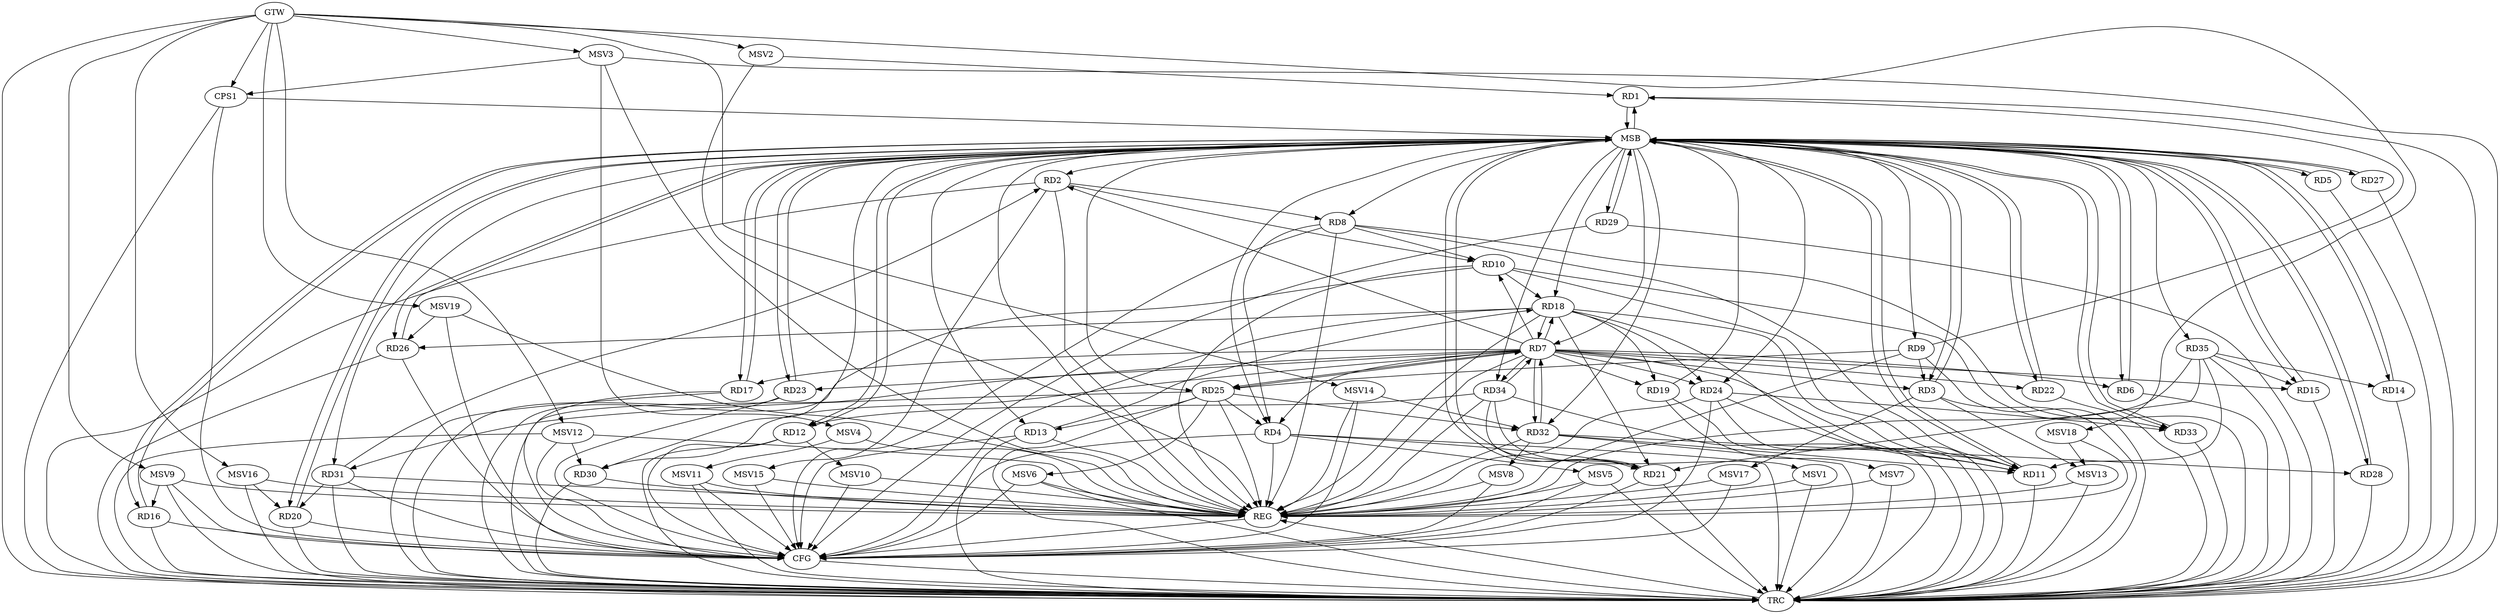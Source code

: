 strict digraph G {
  RD1 [ label="RD1" ];
  RD2 [ label="RD2" ];
  RD3 [ label="RD3" ];
  RD4 [ label="RD4" ];
  RD5 [ label="RD5" ];
  RD6 [ label="RD6" ];
  RD7 [ label="RD7" ];
  RD8 [ label="RD8" ];
  RD9 [ label="RD9" ];
  RD10 [ label="RD10" ];
  RD11 [ label="RD11" ];
  RD12 [ label="RD12" ];
  RD13 [ label="RD13" ];
  RD14 [ label="RD14" ];
  RD15 [ label="RD15" ];
  RD16 [ label="RD16" ];
  RD17 [ label="RD17" ];
  RD18 [ label="RD18" ];
  RD19 [ label="RD19" ];
  RD20 [ label="RD20" ];
  RD21 [ label="RD21" ];
  RD22 [ label="RD22" ];
  RD23 [ label="RD23" ];
  RD24 [ label="RD24" ];
  RD25 [ label="RD25" ];
  RD26 [ label="RD26" ];
  RD27 [ label="RD27" ];
  RD28 [ label="RD28" ];
  RD29 [ label="RD29" ];
  RD30 [ label="RD30" ];
  RD31 [ label="RD31" ];
  RD32 [ label="RD32" ];
  RD33 [ label="RD33" ];
  RD34 [ label="RD34" ];
  RD35 [ label="RD35" ];
  CPS1 [ label="CPS1" ];
  GTW [ label="GTW" ];
  REG [ label="REG" ];
  MSB [ label="MSB" ];
  CFG [ label="CFG" ];
  TRC [ label="TRC" ];
  MSV1 [ label="MSV1" ];
  MSV2 [ label="MSV2" ];
  MSV3 [ label="MSV3" ];
  MSV4 [ label="MSV4" ];
  MSV5 [ label="MSV5" ];
  MSV6 [ label="MSV6" ];
  MSV7 [ label="MSV7" ];
  MSV8 [ label="MSV8" ];
  MSV9 [ label="MSV9" ];
  MSV10 [ label="MSV10" ];
  MSV11 [ label="MSV11" ];
  MSV12 [ label="MSV12" ];
  MSV13 [ label="MSV13" ];
  MSV14 [ label="MSV14" ];
  MSV15 [ label="MSV15" ];
  MSV16 [ label="MSV16" ];
  MSV17 [ label="MSV17" ];
  MSV18 [ label="MSV18" ];
  MSV19 [ label="MSV19" ];
  RD9 -> RD1;
  RD7 -> RD2;
  RD2 -> RD8;
  RD2 -> RD10;
  RD31 -> RD2;
  RD9 -> RD3;
  RD8 -> RD4;
  RD4 -> RD21;
  RD25 -> RD4;
  RD7 -> RD6;
  RD7 -> RD10;
  RD7 -> RD11;
  RD7 -> RD15;
  RD7 -> RD18;
  RD18 -> RD7;
  RD7 -> RD19;
  RD7 -> RD24;
  RD25 -> RD7;
  RD32 -> RD7;
  RD34 -> RD7;
  RD8 -> RD10;
  RD8 -> RD11;
  RD9 -> RD25;
  RD10 -> RD11;
  RD10 -> RD18;
  RD10 -> RD33;
  RD18 -> RD11;
  RD24 -> RD11;
  RD32 -> RD11;
  RD35 -> RD11;
  RD34 -> RD12;
  RD13 -> RD18;
  RD25 -> RD13;
  RD35 -> RD14;
  RD35 -> RD15;
  RD18 -> RD19;
  RD18 -> RD21;
  RD18 -> RD24;
  RD18 -> RD26;
  RD31 -> RD20;
  RD34 -> RD21;
  RD35 -> RD21;
  RD24 -> RD33;
  RD25 -> RD31;
  RD25 -> RD32;
  RD32 -> RD28;
  GTW -> CPS1;
  RD2 -> REG;
  RD4 -> REG;
  RD7 -> REG;
  RD8 -> REG;
  RD9 -> REG;
  RD10 -> REG;
  RD13 -> REG;
  RD18 -> REG;
  RD24 -> REG;
  RD25 -> REG;
  RD30 -> REG;
  RD31 -> REG;
  RD32 -> REG;
  RD34 -> REG;
  RD35 -> REG;
  RD1 -> MSB;
  MSB -> RD9;
  MSB -> RD16;
  MSB -> RD21;
  MSB -> REG;
  RD3 -> MSB;
  MSB -> RD18;
  MSB -> RD26;
  MSB -> RD27;
  MSB -> RD33;
  RD5 -> MSB;
  MSB -> RD3;
  MSB -> RD4;
  MSB -> RD13;
  MSB -> RD14;
  MSB -> RD24;
  MSB -> RD29;
  MSB -> RD31;
  RD6 -> MSB;
  MSB -> RD8;
  MSB -> RD17;
  RD11 -> MSB;
  MSB -> RD6;
  MSB -> RD28;
  RD12 -> MSB;
  MSB -> RD5;
  MSB -> RD35;
  RD14 -> MSB;
  MSB -> RD23;
  RD15 -> MSB;
  RD16 -> MSB;
  MSB -> RD1;
  MSB -> RD11;
  MSB -> RD12;
  RD17 -> MSB;
  RD19 -> MSB;
  MSB -> RD25;
  RD20 -> MSB;
  MSB -> RD15;
  RD21 -> MSB;
  MSB -> RD7;
  RD22 -> MSB;
  RD23 -> MSB;
  MSB -> RD2;
  MSB -> RD34;
  RD26 -> MSB;
  MSB -> RD32;
  RD27 -> MSB;
  MSB -> RD22;
  MSB -> RD30;
  RD28 -> MSB;
  RD29 -> MSB;
  RD33 -> MSB;
  CPS1 -> MSB;
  MSB -> RD20;
  RD13 -> CFG;
  RD16 -> CFG;
  RD4 -> CFG;
  RD26 -> CFG;
  RD18 -> CFG;
  RD8 -> CFG;
  CPS1 -> CFG;
  RD21 -> CFG;
  RD24 -> CFG;
  RD12 -> CFG;
  RD29 -> CFG;
  RD20 -> CFG;
  RD23 -> CFG;
  RD17 -> CFG;
  RD31 -> CFG;
  REG -> CFG;
  RD1 -> TRC;
  RD2 -> TRC;
  RD3 -> TRC;
  RD4 -> TRC;
  RD5 -> TRC;
  RD6 -> TRC;
  RD7 -> TRC;
  RD8 -> TRC;
  RD9 -> TRC;
  RD10 -> TRC;
  RD11 -> TRC;
  RD12 -> TRC;
  RD13 -> TRC;
  RD14 -> TRC;
  RD15 -> TRC;
  RD16 -> TRC;
  RD17 -> TRC;
  RD18 -> TRC;
  RD19 -> TRC;
  RD20 -> TRC;
  RD21 -> TRC;
  RD22 -> TRC;
  RD23 -> TRC;
  RD24 -> TRC;
  RD25 -> TRC;
  RD26 -> TRC;
  RD27 -> TRC;
  RD28 -> TRC;
  RD29 -> TRC;
  RD30 -> TRC;
  RD31 -> TRC;
  RD32 -> TRC;
  RD33 -> TRC;
  RD34 -> TRC;
  RD35 -> TRC;
  CPS1 -> TRC;
  GTW -> TRC;
  CFG -> TRC;
  TRC -> REG;
  RD7 -> RD32;
  RD7 -> RD3;
  RD7 -> RD22;
  RD7 -> RD25;
  RD7 -> RD34;
  RD7 -> RD4;
  RD7 -> RD30;
  RD7 -> RD23;
  RD7 -> RD17;
  RD34 -> MSV1;
  MSV1 -> REG;
  MSV1 -> TRC;
  MSV2 -> RD1;
  GTW -> MSV2;
  MSV2 -> REG;
  MSV3 -> CPS1;
  GTW -> MSV3;
  MSV3 -> REG;
  MSV3 -> TRC;
  MSV3 -> MSV4;
  MSV4 -> REG;
  RD4 -> MSV5;
  MSV5 -> REG;
  MSV5 -> TRC;
  MSV5 -> CFG;
  RD25 -> MSV6;
  MSV6 -> REG;
  MSV6 -> TRC;
  MSV6 -> CFG;
  RD19 -> MSV7;
  MSV7 -> REG;
  MSV7 -> TRC;
  RD32 -> MSV8;
  MSV8 -> REG;
  MSV8 -> CFG;
  MSV9 -> RD16;
  GTW -> MSV9;
  MSV9 -> REG;
  MSV9 -> TRC;
  MSV9 -> CFG;
  RD12 -> MSV10;
  MSV10 -> REG;
  MSV10 -> CFG;
  MSV4 -> MSV11;
  MSV11 -> REG;
  MSV11 -> TRC;
  MSV11 -> CFG;
  MSV12 -> RD30;
  GTW -> MSV12;
  MSV12 -> REG;
  MSV12 -> TRC;
  MSV12 -> CFG;
  RD3 -> MSV13;
  MSV13 -> REG;
  MSV13 -> TRC;
  MSV14 -> RD32;
  GTW -> MSV14;
  MSV14 -> REG;
  MSV14 -> CFG;
  RD2 -> MSV15;
  MSV15 -> REG;
  MSV15 -> CFG;
  MSV16 -> RD20;
  GTW -> MSV16;
  MSV16 -> REG;
  MSV16 -> TRC;
  RD3 -> MSV17;
  MSV17 -> REG;
  MSV17 -> CFG;
  MSV18 -> MSV13;
  GTW -> MSV18;
  MSV18 -> REG;
  MSV19 -> RD26;
  GTW -> MSV19;
  MSV19 -> REG;
  MSV19 -> CFG;
}
